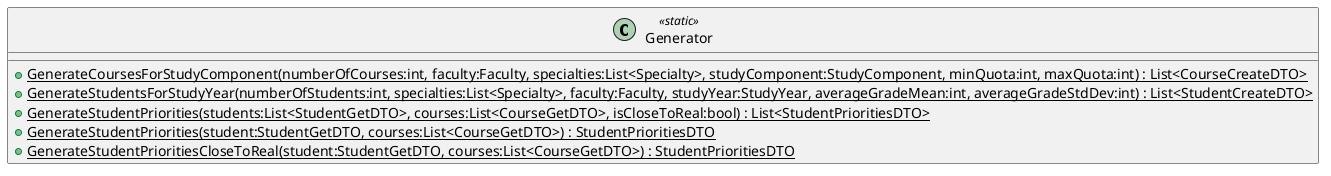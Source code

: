@startuml
class Generator <<static>> {
    + {static} GenerateCoursesForStudyComponent(numberOfCourses:int, faculty:Faculty, specialties:List<Specialty>, studyComponent:StudyComponent, minQuota:int, maxQuota:int) : List<CourseCreateDTO>
    + {static} GenerateStudentsForStudyYear(numberOfStudents:int, specialties:List<Specialty>, faculty:Faculty, studyYear:StudyYear, averageGradeMean:int, averageGradeStdDev:int) : List<StudentCreateDTO>
    + {static} GenerateStudentPriorities(students:List<StudentGetDTO>, courses:List<CourseGetDTO>, isCloseToReal:bool) : List<StudentPrioritiesDTO>
    + {static} GenerateStudentPriorities(student:StudentGetDTO, courses:List<CourseGetDTO>) : StudentPrioritiesDTO
    + {static} GenerateStudentPrioritiesCloseToReal(student:StudentGetDTO, courses:List<CourseGetDTO>) : StudentPrioritiesDTO
}
@enduml

